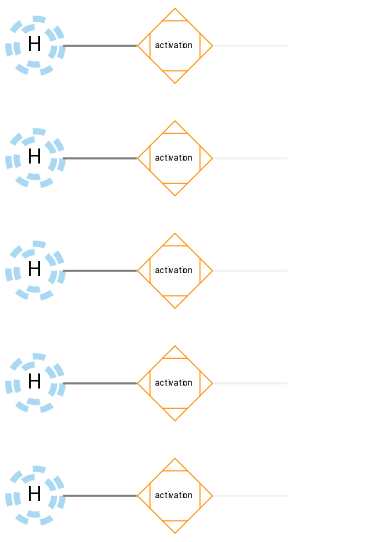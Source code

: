 digraph neural_network {
    bgcolor="transparent"
    rankdir=LR;
    node [shape=circle color=gray50 fontname="Roboto Condensed"];

    hidden1 [label=H fixedsize=True fontsize =10 width=.25 color = "#56B4E980" shape=doublecircle style=dashed penwidth=3];
    hidden2 [label=H fixedsize=True fontsize =10 width=.25 color = "#56B4E980" shape=doublecircle style=dashed penwidth=3];
    hidden3 [label=H fixedsize=True fontsize =10 width=.25 color = "#56B4E980" shape=doublecircle style=dashed penwidth=3];
    hidden4 [label=H fixedsize=True fontsize =10 width=.25 color = "#56B4E980" shape=doublecircle style=dashed penwidth=3];
    hidden5 [label=H fixedsize=True fontsize =10 width=.25 color = "#56B4E980" shape=doublecircle style=dashed penwidth=3];

    activation1 [label=activation fixedsize=True fontsize =4 width=.5 color = "darkorange" penwidth=.5 fillcolor="white" shape=Mdiamond];
    activation2 [label=activation fixedsize=True fontsize =4 width=.5 color = "darkorange" penwidth=.5 fillcolor="white" shape=Mdiamond];
    activation3 [label=activation fixedsize=True fontsize =4 width=.5 color = "darkorange" penwidth=.5 fillcolor="white" shape=Mdiamond];
    activation4 [label=activation fixedsize=True fontsize =4 width=.5 color = "darkorange" penwidth=.5 fillcolor="white" shape=Mdiamond];
    activation5 [label=activation fixedsize=True fontsize =4 width=.5 color = "darkorange" penwidth=.5 fillcolor="white" shape=Mdiamond];

    hidden1 -> activation1 [arrowhead="none" minlen=1 color=gray50 penwidth=1];
    hidden2 -> activation2 [arrowhead="none" minlen=1 color=gray50 penwidth=1];
    hidden3 -> activation3 [arrowhead="none" minlen=1 color=gray50 penwidth=1]; 
    hidden4 -> activation4 [arrowhead="none" minlen=1 color=gray50 penwidth=1]; 
    hidden5 -> activation5 [arrowhead="none" minlen=1 color=gray50 penwidth=1]; 
 
    trans1, trans2, trans3, trans4, trans5 [label="" color = "transparent"];
    activation1 -> trans1 [arrowhead="none" arrowsize=0.5 minlen=1 color=gray95 penwidth=1];
    activation2 -> trans2 [arrowhead="none" arrowsize=0.5 minlen=1 color=gray95 penwidth=1];
    activation3 -> trans3 [arrowhead="none" arrowsize=0.5 minlen=1 color=gray95 penwidth=1];
    activation4 -> trans4 [arrowhead="none" arrowsize=0.5 minlen=1 color=gray95 penwidth=1];
    activation5 -> trans5 [arrowhead="none" arrowsize=0.5 minlen=1 color=gray95 penwidth=1];

    
}